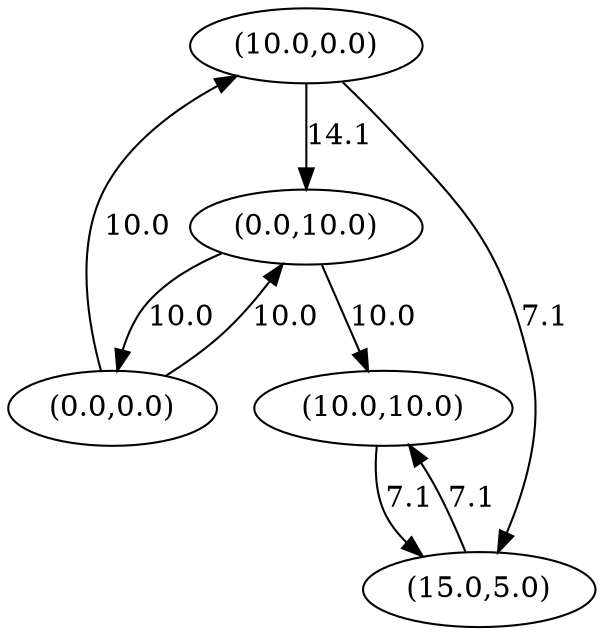 digraph genegraph {
node0[pos="3.3333333333333335,3.3333333333333335", label="(10.0,10.0)", pin=true]
node1[pos="0.0,0.0", label="(0.0,0.0)", pin=true]
node2[pos="0.0,3.3333333333333335", label="(0.0,10.0)", pin=true]
node3[pos="3.3333333333333335,0.0", label="(10.0,0.0)", pin=true]
node4[pos="5.0,1.6666666666666667", label="(15.0,5.0)", pin=true]
node0 -> node4[label="7.1"]
node1 -> node2[label="10.0"]
node1 -> node3[label="10.0"]
node2 -> node0[label="10.0"]
node2 -> node1[label="10.0"]
node3 -> node2[label="14.1"]
node3 -> node4[label="7.1"]
node4 -> node0[label="7.1"]
}